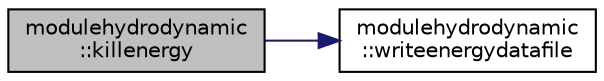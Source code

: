 digraph "modulehydrodynamic::killenergy"
{
 // LATEX_PDF_SIZE
  edge [fontname="Helvetica",fontsize="10",labelfontname="Helvetica",labelfontsize="10"];
  node [fontname="Helvetica",fontsize="10",shape=record];
  rankdir="LR";
  Node1 [label="modulehydrodynamic\l::killenergy",height=0.2,width=0.4,color="black", fillcolor="grey75", style="filled", fontcolor="black",tooltip=" "];
  Node1 -> Node2 [color="midnightblue",fontsize="10",style="solid"];
  Node2 [label="modulehydrodynamic\l::writeenergydatafile",height=0.2,width=0.4,color="black", fillcolor="white", style="filled",URL="$namespacemodulehydrodynamic.html#a99c46c970a39feb3ece42b919ed01d08",tooltip=" "];
}
